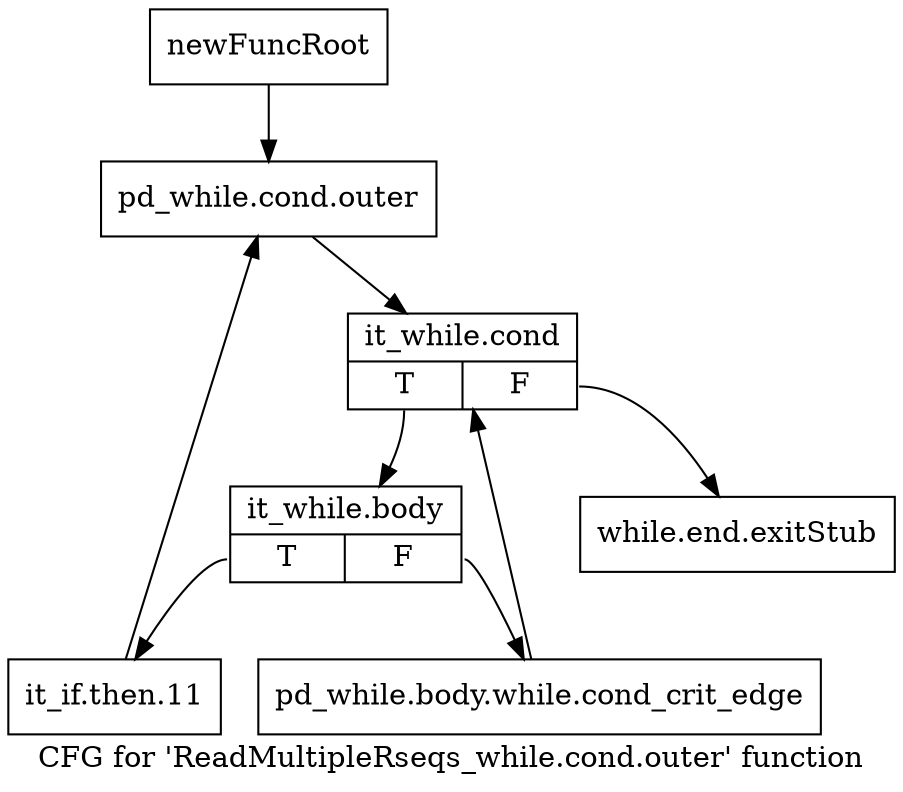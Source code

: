 digraph "CFG for 'ReadMultipleRseqs_while.cond.outer' function" {
	label="CFG for 'ReadMultipleRseqs_while.cond.outer' function";

	Node0x32c8280 [shape=record,label="{newFuncRoot}"];
	Node0x32c8280 -> Node0x32c8320;
	Node0x32c82d0 [shape=record,label="{while.end.exitStub}"];
	Node0x32c8320 [shape=record,label="{pd_while.cond.outer}"];
	Node0x32c8320 -> Node0x32c9400;
	Node0x32c9400 [shape=record,label="{it_while.cond|{<s0>T|<s1>F}}"];
	Node0x32c9400:s0 -> Node0x32c9450;
	Node0x32c9400:s1 -> Node0x32c82d0;
	Node0x32c9450 [shape=record,label="{it_while.body|{<s0>T|<s1>F}}"];
	Node0x32c9450:s0 -> Node0x32c94f0;
	Node0x32c9450:s1 -> Node0x32c94a0;
	Node0x32c94a0 [shape=record,label="{pd_while.body.while.cond_crit_edge}"];
	Node0x32c94a0 -> Node0x32c9400;
	Node0x32c94f0 [shape=record,label="{it_if.then.11}"];
	Node0x32c94f0 -> Node0x32c8320;
}
